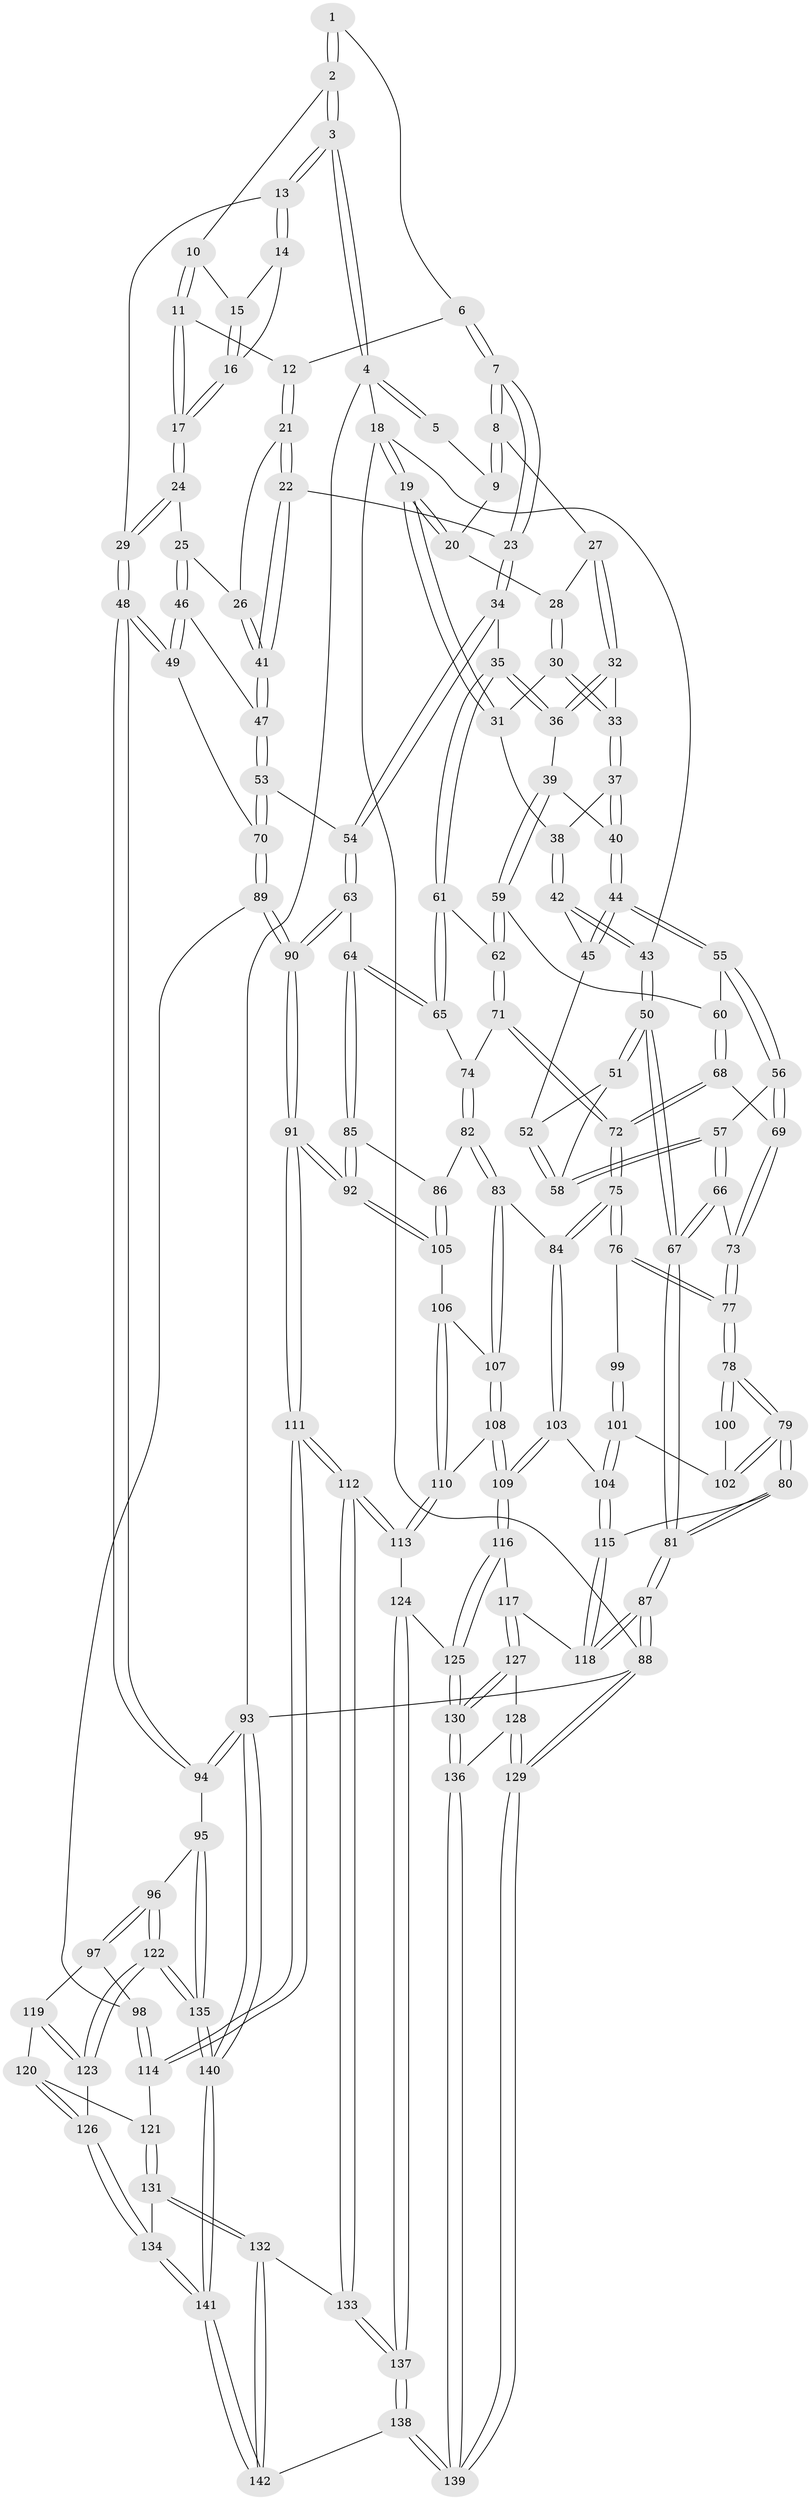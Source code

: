 // Generated by graph-tools (version 1.1) at 2025/03/03/09/25 03:03:21]
// undirected, 142 vertices, 352 edges
graph export_dot {
graph [start="1"]
  node [color=gray90,style=filled];
  1 [pos="+0.7734455816287867+0.011624353542832842"];
  2 [pos="+0.877954576833116+0.026641136002081355"];
  3 [pos="+1+0"];
  4 [pos="+1+0"];
  5 [pos="+0.7657607723177534+0"];
  6 [pos="+0.7719067113777823+0.018189816419419115"];
  7 [pos="+0.5195967051910302+0.07141632285216198"];
  8 [pos="+0.4998361185466851+0.016515422394786587"];
  9 [pos="+0.4839078248897167+0"];
  10 [pos="+0.8494069956394757+0.06762316997613886"];
  11 [pos="+0.8373098717709311+0.07416000930128497"];
  12 [pos="+0.7814110526196499+0.07104533698208473"];
  13 [pos="+1+0.0032692457879918754"];
  14 [pos="+0.9180422569387573+0.10966533445277736"];
  15 [pos="+0.8523624374399387+0.07062496051720872"];
  16 [pos="+0.8857583979109822+0.1284239313989908"];
  17 [pos="+0.8433534009650581+0.18736299525378508"];
  18 [pos="+0+0"];
  19 [pos="+0+0"];
  20 [pos="+0.005253586381079541+0"];
  21 [pos="+0.7157745858166656+0.15116713948381122"];
  22 [pos="+0.5465211370309198+0.12430532690686912"];
  23 [pos="+0.5319096093139489+0.11897735601490624"];
  24 [pos="+0.8419528839448012+0.1918428527366622"];
  25 [pos="+0.7924956257073433+0.2059815897800995"];
  26 [pos="+0.7719688242706017+0.19792287344445136"];
  27 [pos="+0.35194430606532856+0.07754307581989126"];
  28 [pos="+0.2445045292244412+0.10150900822564828"];
  29 [pos="+1+0.3189795122121878"];
  30 [pos="+0.2348588318447319+0.1312679293077875"];
  31 [pos="+0.06278133312842189+0.1330798979530985"];
  32 [pos="+0.27021202609149736+0.2117127855500915"];
  33 [pos="+0.24716754949429534+0.1879592998294997"];
  34 [pos="+0.5054205000781702+0.1747530547206692"];
  35 [pos="+0.42568760087500557+0.26261431965989923"];
  36 [pos="+0.3078527256005635+0.2674704865236245"];
  37 [pos="+0.11760648303002583+0.21663253996101373"];
  38 [pos="+0.08947321683326317+0.19750674858188058"];
  39 [pos="+0.3036293482312031+0.27148880558495037"];
  40 [pos="+0.14497736497430536+0.2679612738199892"];
  41 [pos="+0.6951401538879196+0.3130876244369529"];
  42 [pos="+0.05357600547115091+0.2549952301933137"];
  43 [pos="+0+0.23402668597239115"];
  44 [pos="+0.13976112379456243+0.350199591448005"];
  45 [pos="+0.04622863455556935+0.2798093388725189"];
  46 [pos="+0.8092289376915535+0.3185948721264109"];
  47 [pos="+0.702586127062256+0.3677002262715924"];
  48 [pos="+1+0.3940753994389055"];
  49 [pos="+0.9600814375510562+0.4072875050588785"];
  50 [pos="+0+0.38693291304963356"];
  51 [pos="+0+0.3315659164703156"];
  52 [pos="+0.03304049590754467+0.2976100688017643"];
  53 [pos="+0.6589572598884775+0.4487254824174697"];
  54 [pos="+0.6587680788728408+0.4487185740523518"];
  55 [pos="+0.1424788862866144+0.3672974994881396"];
  56 [pos="+0.1297181551260979+0.37868991508712224"];
  57 [pos="+0.0814132098602734+0.3749283370263276"];
  58 [pos="+0.07735197286449678+0.37108832799660124"];
  59 [pos="+0.24443053284875+0.37233761348924904"];
  60 [pos="+0.23072214074330044+0.3751890972689774"];
  61 [pos="+0.4389197325702484+0.3720277813206328"];
  62 [pos="+0.2713499777887267+0.40841900193227904"];
  63 [pos="+0.5860928035986933+0.47392169643467447"];
  64 [pos="+0.5205067848199519+0.4787099879872354"];
  65 [pos="+0.4529858473446349+0.4262200635787149"];
  66 [pos="+0.0027511410331409253+0.4251975709696567"];
  67 [pos="+0+0.4685115376898024"];
  68 [pos="+0.1882493429979029+0.49814265798916246"];
  69 [pos="+0.11732099060729749+0.47970297809497336"];
  70 [pos="+0.7454772442095704+0.5175076517598088"];
  71 [pos="+0.2961860809528081+0.4634800606038445"];
  72 [pos="+0.22447669038469037+0.5287276891329246"];
  73 [pos="+0.11721028387674005+0.4797912124292076"];
  74 [pos="+0.35100150993572105+0.4825470778295491"];
  75 [pos="+0.22932931845596743+0.5888698657806154"];
  76 [pos="+0.21713880709089528+0.59302804380448"];
  77 [pos="+0.09258485280797536+0.517757660892868"];
  78 [pos="+0.02746966113293642+0.590384295785656"];
  79 [pos="+0+0.6432547634220315"];
  80 [pos="+0+0.6470826631240395"];
  81 [pos="+0+0.6726141767792526"];
  82 [pos="+0.35015190673372454+0.6076015652469335"];
  83 [pos="+0.31934145101748523+0.6255531566065626"];
  84 [pos="+0.27955509416650526+0.6239747091666412"];
  85 [pos="+0.48289240852896026+0.5696711995499453"];
  86 [pos="+0.3675294720788242+0.6095775937041883"];
  87 [pos="+0+1"];
  88 [pos="+0+1"];
  89 [pos="+0.7535026690824881+0.5728806551448039"];
  90 [pos="+0.6032389132811301+0.7022373828638545"];
  91 [pos="+0.5781082625635084+0.7417964308577822"];
  92 [pos="+0.5389746720149806+0.7069245134680172"];
  93 [pos="+1+1"];
  94 [pos="+1+0.6679139513363098"];
  95 [pos="+1+0.6816313491440038"];
  96 [pos="+0.9581761330086159+0.700853104364661"];
  97 [pos="+0.9086612548849917+0.7019998123591862"];
  98 [pos="+0.8335758961002878+0.6684140380092788"];
  99 [pos="+0.1827004153475295+0.6102109620406968"];
  100 [pos="+0.16542714877862708+0.613540050152863"];
  101 [pos="+0.1814195939968357+0.7393527181414947"];
  102 [pos="+0.14071407860345472+0.6801824334721909"];
  103 [pos="+0.23810346790977774+0.7026446249192585"];
  104 [pos="+0.18547672944340243+0.7498456616116189"];
  105 [pos="+0.4375079411053402+0.6941565617777881"];
  106 [pos="+0.4073392795793594+0.7210816406937992"];
  107 [pos="+0.32203955181143173+0.6370515222123524"];
  108 [pos="+0.3432094411177907+0.774866740848963"];
  109 [pos="+0.34046296578695523+0.7771870506739339"];
  110 [pos="+0.3688889347250927+0.7725199177308362"];
  111 [pos="+0.5874562411385401+0.7958729606927049"];
  112 [pos="+0.5650547009312077+0.8239770863586644"];
  113 [pos="+0.4859620672763828+0.8232899040695097"];
  114 [pos="+0.6569065364135476+0.8079643422834835"];
  115 [pos="+0.1827327068385944+0.7585018415742782"];
  116 [pos="+0.2982337639384757+0.8331857632497551"];
  117 [pos="+0.228144162581602+0.8333749981036273"];
  118 [pos="+0.18654324900853853+0.8033401974085865"];
  119 [pos="+0.867055639072594+0.7638159324610343"];
  120 [pos="+0.7999141655882189+0.8212060800907631"];
  121 [pos="+0.690796688508261+0.8312160065205435"];
  122 [pos="+0.8786181600473638+0.9149963258080431"];
  123 [pos="+0.860559035966414+0.9090403837120109"];
  124 [pos="+0.36099013570339883+0.9035264427150946"];
  125 [pos="+0.3356522348337998+0.8902214370111351"];
  126 [pos="+0.8360280018035445+0.9101765578905768"];
  127 [pos="+0.21546803805405185+0.892387715740597"];
  128 [pos="+0.20298122533266488+0.9098858724113736"];
  129 [pos="+0+1"];
  130 [pos="+0.2755081828548765+0.9708756142367001"];
  131 [pos="+0.7520513283319815+0.9370657497006383"];
  132 [pos="+0.616563694696658+0.993150642477855"];
  133 [pos="+0.5638039143182041+0.833422507824806"];
  134 [pos="+0.7666304261165342+0.9474959798742947"];
  135 [pos="+0.9118364996231367+0.9355083653902324"];
  136 [pos="+0.26339124569913047+1"];
  137 [pos="+0.42765632684569943+1"];
  138 [pos="+0.412802804904344+1"];
  139 [pos="+0.24696941525595156+1"];
  140 [pos="+1+1"];
  141 [pos="+0.8290862698994115+1"];
  142 [pos="+0.592551423679475+1"];
  1 -- 2;
  1 -- 2;
  1 -- 6;
  2 -- 3;
  2 -- 3;
  2 -- 10;
  3 -- 4;
  3 -- 4;
  3 -- 13;
  3 -- 13;
  4 -- 5;
  4 -- 5;
  4 -- 18;
  4 -- 93;
  5 -- 9;
  6 -- 7;
  6 -- 7;
  6 -- 12;
  7 -- 8;
  7 -- 8;
  7 -- 23;
  7 -- 23;
  8 -- 9;
  8 -- 9;
  8 -- 27;
  9 -- 20;
  10 -- 11;
  10 -- 11;
  10 -- 15;
  11 -- 12;
  11 -- 17;
  11 -- 17;
  12 -- 21;
  12 -- 21;
  13 -- 14;
  13 -- 14;
  13 -- 29;
  14 -- 15;
  14 -- 16;
  15 -- 16;
  15 -- 16;
  16 -- 17;
  16 -- 17;
  17 -- 24;
  17 -- 24;
  18 -- 19;
  18 -- 19;
  18 -- 43;
  18 -- 88;
  19 -- 20;
  19 -- 20;
  19 -- 31;
  19 -- 31;
  20 -- 28;
  21 -- 22;
  21 -- 22;
  21 -- 26;
  22 -- 23;
  22 -- 41;
  22 -- 41;
  23 -- 34;
  23 -- 34;
  24 -- 25;
  24 -- 29;
  24 -- 29;
  25 -- 26;
  25 -- 46;
  25 -- 46;
  26 -- 41;
  26 -- 41;
  27 -- 28;
  27 -- 32;
  27 -- 32;
  28 -- 30;
  28 -- 30;
  29 -- 48;
  29 -- 48;
  30 -- 31;
  30 -- 33;
  30 -- 33;
  31 -- 38;
  32 -- 33;
  32 -- 36;
  32 -- 36;
  33 -- 37;
  33 -- 37;
  34 -- 35;
  34 -- 54;
  34 -- 54;
  35 -- 36;
  35 -- 36;
  35 -- 61;
  35 -- 61;
  36 -- 39;
  37 -- 38;
  37 -- 40;
  37 -- 40;
  38 -- 42;
  38 -- 42;
  39 -- 40;
  39 -- 59;
  39 -- 59;
  40 -- 44;
  40 -- 44;
  41 -- 47;
  41 -- 47;
  42 -- 43;
  42 -- 43;
  42 -- 45;
  43 -- 50;
  43 -- 50;
  44 -- 45;
  44 -- 45;
  44 -- 55;
  44 -- 55;
  45 -- 52;
  46 -- 47;
  46 -- 49;
  46 -- 49;
  47 -- 53;
  47 -- 53;
  48 -- 49;
  48 -- 49;
  48 -- 94;
  48 -- 94;
  49 -- 70;
  50 -- 51;
  50 -- 51;
  50 -- 67;
  50 -- 67;
  51 -- 52;
  51 -- 58;
  52 -- 58;
  52 -- 58;
  53 -- 54;
  53 -- 70;
  53 -- 70;
  54 -- 63;
  54 -- 63;
  55 -- 56;
  55 -- 56;
  55 -- 60;
  56 -- 57;
  56 -- 69;
  56 -- 69;
  57 -- 58;
  57 -- 58;
  57 -- 66;
  57 -- 66;
  59 -- 60;
  59 -- 62;
  59 -- 62;
  60 -- 68;
  60 -- 68;
  61 -- 62;
  61 -- 65;
  61 -- 65;
  62 -- 71;
  62 -- 71;
  63 -- 64;
  63 -- 90;
  63 -- 90;
  64 -- 65;
  64 -- 65;
  64 -- 85;
  64 -- 85;
  65 -- 74;
  66 -- 67;
  66 -- 67;
  66 -- 73;
  67 -- 81;
  67 -- 81;
  68 -- 69;
  68 -- 72;
  68 -- 72;
  69 -- 73;
  69 -- 73;
  70 -- 89;
  70 -- 89;
  71 -- 72;
  71 -- 72;
  71 -- 74;
  72 -- 75;
  72 -- 75;
  73 -- 77;
  73 -- 77;
  74 -- 82;
  74 -- 82;
  75 -- 76;
  75 -- 76;
  75 -- 84;
  75 -- 84;
  76 -- 77;
  76 -- 77;
  76 -- 99;
  77 -- 78;
  77 -- 78;
  78 -- 79;
  78 -- 79;
  78 -- 100;
  78 -- 100;
  79 -- 80;
  79 -- 80;
  79 -- 102;
  79 -- 102;
  80 -- 81;
  80 -- 81;
  80 -- 115;
  81 -- 87;
  81 -- 87;
  82 -- 83;
  82 -- 83;
  82 -- 86;
  83 -- 84;
  83 -- 107;
  83 -- 107;
  84 -- 103;
  84 -- 103;
  85 -- 86;
  85 -- 92;
  85 -- 92;
  86 -- 105;
  86 -- 105;
  87 -- 88;
  87 -- 88;
  87 -- 118;
  87 -- 118;
  88 -- 129;
  88 -- 129;
  88 -- 93;
  89 -- 90;
  89 -- 90;
  89 -- 98;
  90 -- 91;
  90 -- 91;
  91 -- 92;
  91 -- 92;
  91 -- 111;
  91 -- 111;
  92 -- 105;
  92 -- 105;
  93 -- 94;
  93 -- 94;
  93 -- 140;
  93 -- 140;
  94 -- 95;
  95 -- 96;
  95 -- 135;
  95 -- 135;
  96 -- 97;
  96 -- 97;
  96 -- 122;
  96 -- 122;
  97 -- 98;
  97 -- 119;
  98 -- 114;
  98 -- 114;
  99 -- 101;
  99 -- 101;
  100 -- 102;
  101 -- 102;
  101 -- 104;
  101 -- 104;
  103 -- 104;
  103 -- 109;
  103 -- 109;
  104 -- 115;
  104 -- 115;
  105 -- 106;
  106 -- 107;
  106 -- 110;
  106 -- 110;
  107 -- 108;
  107 -- 108;
  108 -- 109;
  108 -- 109;
  108 -- 110;
  109 -- 116;
  109 -- 116;
  110 -- 113;
  110 -- 113;
  111 -- 112;
  111 -- 112;
  111 -- 114;
  111 -- 114;
  112 -- 113;
  112 -- 113;
  112 -- 133;
  112 -- 133;
  113 -- 124;
  114 -- 121;
  115 -- 118;
  115 -- 118;
  116 -- 117;
  116 -- 125;
  116 -- 125;
  117 -- 118;
  117 -- 127;
  117 -- 127;
  119 -- 120;
  119 -- 123;
  119 -- 123;
  120 -- 121;
  120 -- 126;
  120 -- 126;
  121 -- 131;
  121 -- 131;
  122 -- 123;
  122 -- 123;
  122 -- 135;
  122 -- 135;
  123 -- 126;
  124 -- 125;
  124 -- 137;
  124 -- 137;
  125 -- 130;
  125 -- 130;
  126 -- 134;
  126 -- 134;
  127 -- 128;
  127 -- 130;
  127 -- 130;
  128 -- 129;
  128 -- 129;
  128 -- 136;
  129 -- 139;
  129 -- 139;
  130 -- 136;
  130 -- 136;
  131 -- 132;
  131 -- 132;
  131 -- 134;
  132 -- 133;
  132 -- 142;
  132 -- 142;
  133 -- 137;
  133 -- 137;
  134 -- 141;
  134 -- 141;
  135 -- 140;
  135 -- 140;
  136 -- 139;
  136 -- 139;
  137 -- 138;
  137 -- 138;
  138 -- 139;
  138 -- 139;
  138 -- 142;
  140 -- 141;
  140 -- 141;
  141 -- 142;
  141 -- 142;
}

